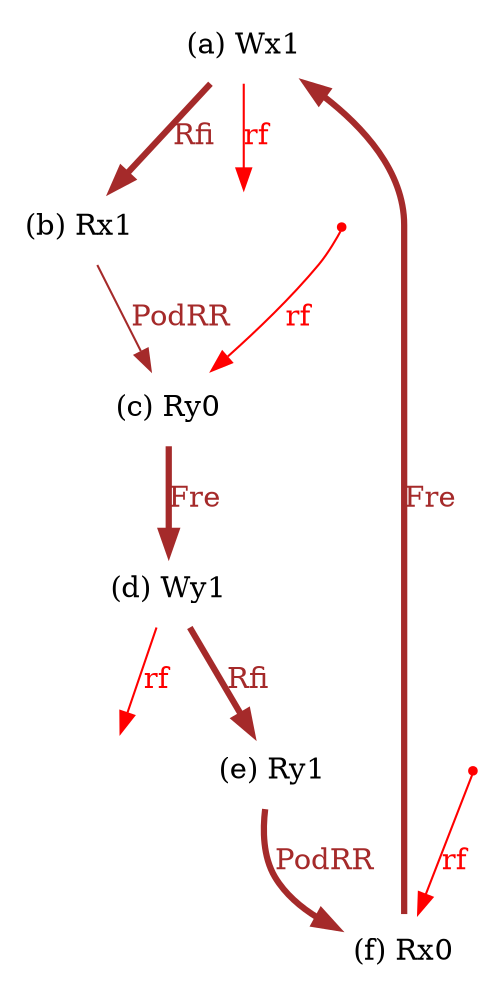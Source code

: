 digraph G {

splines=true;

overlap=scale;

compound=true;


/* the unlocked events */
eiid0 [shape=plaintext  ] [color=blue] [rank=sink] [label="(a) Wx1" ];
eiid1 [shape=plaintext  ] [color=blue] [rank=sink] [label="(b) Rx1" ];
eiid2 [shape=plaintext  ] [color=blue] [rank=sink] [label="(c) Ry0" ];
eiid3 [shape=plaintext  ] [color=blue] [rank=sink] [label="(d) Wy1" ];
eiid4 [shape=plaintext  ] [color=blue] [rank=sink] [label="(e) Ry1" ];
eiid5 [shape=plaintext  ] [color=blue] [rank=sink] [label="(f) Rx0" ];

/* the intra_causality_data edges */


/* the intra_causality_control edges */

/* the poi edges */

/* the rfmap edges */
finaleiid0 [shape=none, label=""];
eiid0 -> finaleiid0 [label="rf", color="red", fontcolor="red"];
finaleiid3 [shape=none, label=""];
eiid3 -> finaleiid3 [label="rf", color="red", fontcolor="red"];
initeiid2 [label="", shape=point , color="red"];
initeiid2 -> eiid2 [label="rf", color="red", fontcolor="red"];
initeiid5 [label="", shape=point , color="red"];
initeiid5 -> eiid5 [label="rf", color="red", fontcolor="red"];

/* the view order edges */

/* The viewed-before edges */
eiid1 -> eiid2 [label="PodRR", color="brown", fontcolor="brown", style="setlinewzzidth(3)"];
eiid4 -> eiid5 [label="PodRR", color="brown", fontcolor="brown", style="setlinewidth(3)"];
eiid2 -> eiid3 [label="Fre", color="brown", fontcolor="brown", style="setlinewidth(3)"];
eiid5 -> eiid0 [label="Fre", color="brown", fontcolor="brown", style="setlinewidth(3)"];
eiid0 -> eiid1 [label="Rfi", color="brown", fontcolor="brown", style="setlinewidth(3)"];
eiid3 -> eiid4 [label="Rfi", color="brown", fontcolor="brown", style="setlinewidth(3)"];
/* The calculated basic viewed-before edges */

/* the groupA and groupB of barriers */
}
